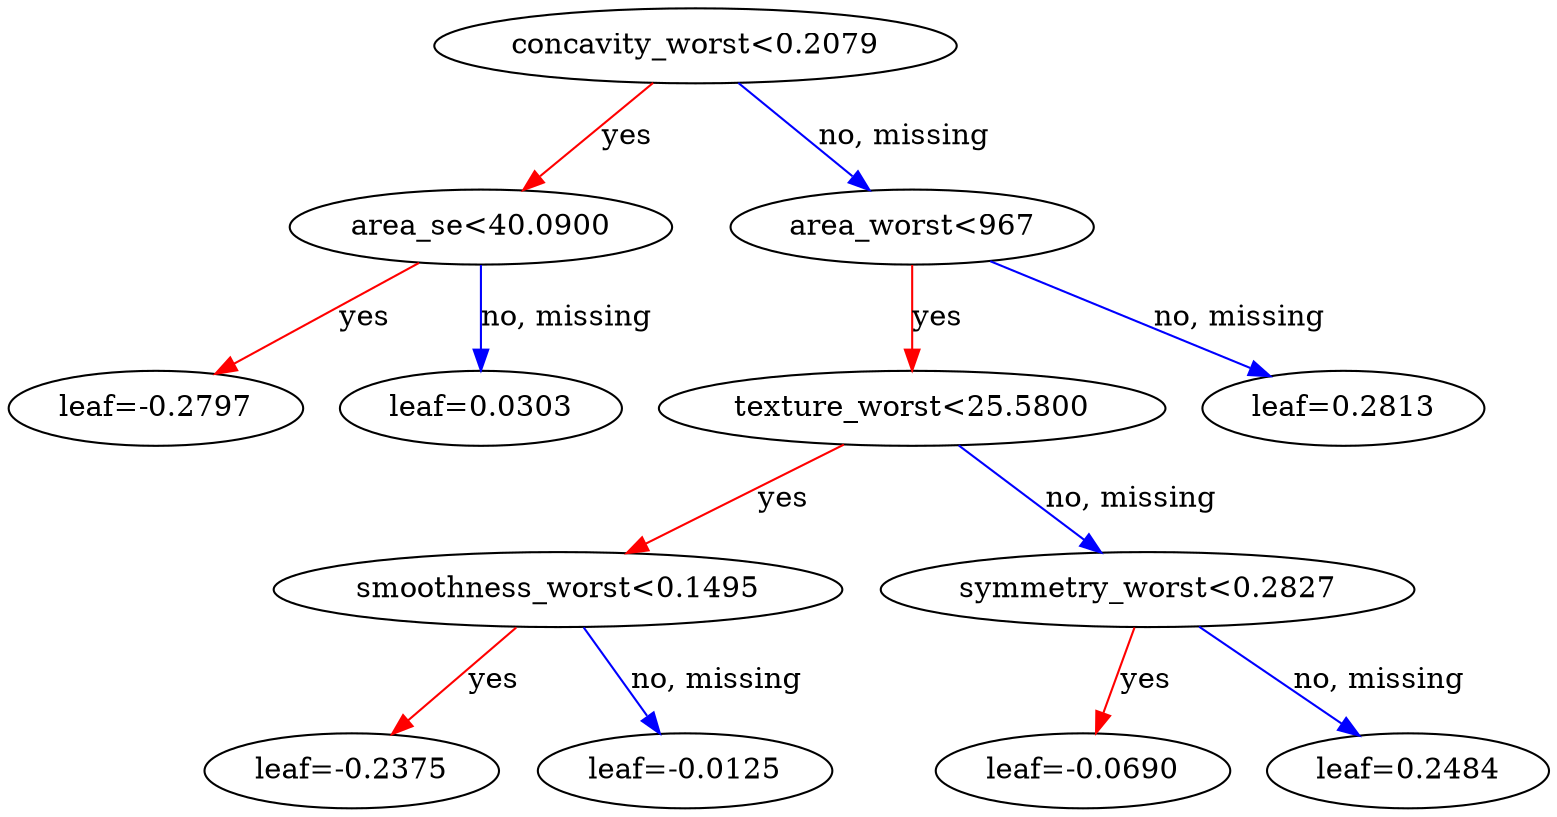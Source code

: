 digraph {
    graph [ rankdir=TB ]
    graph [ rankdir="UD" ]

    0 [ label="concavity_worst<0.2079" ]
    0 -> 1 [label="yes" color="#FF0000"]
    0 -> 2 [label="no, missing" color="#0000FF"]

    1 [ label="area_se<40.0900" ]
    1 -> 3 [label="yes" color="#FF0000"]
    1 -> 4 [label="no, missing" color="#0000FF"]

    3 [ label="leaf=-0.2797" ]

    4 [ label="leaf=0.0303" ]

    2 [ label="area_worst<967" ]
    2 -> 5 [label="yes" color="#FF0000"]
    2 -> 6 [label="no, missing" color="#0000FF"]

    5 [ label="texture_worst<25.5800" ]
    5 -> 7 [label="yes" color="#FF0000"]
    5 -> 8 [label="no, missing" color="#0000FF"]

    7 [ label="smoothness_worst<0.1495" ]
    7 -> 9 [label="yes" color="#FF0000"]
    7 -> 10 [label="no, missing" color="#0000FF"]

    9 [ label="leaf=-0.2375" ]

    10 [ label="leaf=-0.0125" ]

    8 [ label="symmetry_worst<0.2827" ]
    8 -> 11 [label="yes" color="#FF0000"]
    8 -> 12 [label="no, missing" color="#0000FF"]

    11 [ label="leaf=-0.0690" ]

    12 [ label="leaf=0.2484" ]

    6 [ label="leaf=0.2813" ]
}
